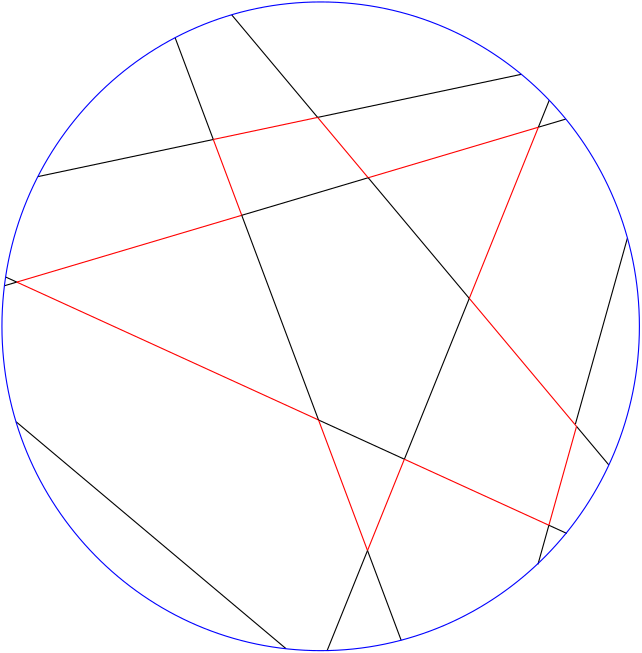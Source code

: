 <?xml version="1.0"?>
<!DOCTYPE ipe SYSTEM "ipe.dtd">
<ipe version="70218" creator="Ipe 7.2.18">
<info created="D:20200620105245" modified="D:20200821145748"/>
<ipestyle name="basic">
<symbol name="arrow/arc(spx)">
<path stroke="sym-stroke" fill="sym-stroke" pen="sym-pen">
0 0 m
-1 0.333 l
-1 -0.333 l
h
</path>
</symbol>
<symbol name="arrow/farc(spx)">
<path stroke="sym-stroke" fill="white" pen="sym-pen">
0 0 m
-1 0.333 l
-1 -0.333 l
h
</path>
</symbol>
<symbol name="arrow/ptarc(spx)">
<path stroke="sym-stroke" fill="sym-stroke" pen="sym-pen">
0 0 m
-1 0.333 l
-0.8 0 l
-1 -0.333 l
h
</path>
</symbol>
<symbol name="arrow/fptarc(spx)">
<path stroke="sym-stroke" fill="white" pen="sym-pen">
0 0 m
-1 0.333 l
-0.8 0 l
-1 -0.333 l
h
</path>
</symbol>
<symbol name="mark/circle(sx)" transformations="translations">
<path fill="sym-stroke">
0.6 0 0 0.6 0 0 e
0.4 0 0 0.4 0 0 e
</path>
</symbol>
<symbol name="mark/disk(sx)" transformations="translations">
<path fill="sym-stroke">
0.6 0 0 0.6 0 0 e
</path>
</symbol>
<symbol name="mark/fdisk(sfx)" transformations="translations">
<group>
<path fill="sym-fill">
0.5 0 0 0.5 0 0 e
</path>
<path fill="sym-stroke" fillrule="eofill">
0.6 0 0 0.6 0 0 e
0.4 0 0 0.4 0 0 e
</path>
</group>
</symbol>
<symbol name="mark/box(sx)" transformations="translations">
<path fill="sym-stroke" fillrule="eofill">
-0.6 -0.6 m
0.6 -0.6 l
0.6 0.6 l
-0.6 0.6 l
h
-0.4 -0.4 m
0.4 -0.4 l
0.4 0.4 l
-0.4 0.4 l
h
</path>
</symbol>
<symbol name="mark/square(sx)" transformations="translations">
<path fill="sym-stroke">
-0.6 -0.6 m
0.6 -0.6 l
0.6 0.6 l
-0.6 0.6 l
h
</path>
</symbol>
<symbol name="mark/fsquare(sfx)" transformations="translations">
<group>
<path fill="sym-fill">
-0.5 -0.5 m
0.5 -0.5 l
0.5 0.5 l
-0.5 0.5 l
h
</path>
<path fill="sym-stroke" fillrule="eofill">
-0.6 -0.6 m
0.6 -0.6 l
0.6 0.6 l
-0.6 0.6 l
h
-0.4 -0.4 m
0.4 -0.4 l
0.4 0.4 l
-0.4 0.4 l
h
</path>
</group>
</symbol>
<symbol name="mark/cross(sx)" transformations="translations">
<group>
<path fill="sym-stroke">
-0.43 -0.57 m
0.57 0.43 l
0.43 0.57 l
-0.57 -0.43 l
h
</path>
<path fill="sym-stroke">
-0.43 0.57 m
0.57 -0.43 l
0.43 -0.57 l
-0.57 0.43 l
h
</path>
</group>
</symbol>
<symbol name="arrow/fnormal(spx)">
<path stroke="sym-stroke" fill="white" pen="sym-pen">
0 0 m
-1 0.333 l
-1 -0.333 l
h
</path>
</symbol>
<symbol name="arrow/pointed(spx)">
<path stroke="sym-stroke" fill="sym-stroke" pen="sym-pen">
0 0 m
-1 0.333 l
-0.8 0 l
-1 -0.333 l
h
</path>
</symbol>
<symbol name="arrow/fpointed(spx)">
<path stroke="sym-stroke" fill="white" pen="sym-pen">
0 0 m
-1 0.333 l
-0.8 0 l
-1 -0.333 l
h
</path>
</symbol>
<symbol name="arrow/linear(spx)">
<path stroke="sym-stroke" pen="sym-pen">
-1 0.333 m
0 0 l
-1 -0.333 l
</path>
</symbol>
<symbol name="arrow/fdouble(spx)">
<path stroke="sym-stroke" fill="white" pen="sym-pen">
0 0 m
-1 0.333 l
-1 -0.333 l
h
-1 0 m
-2 0.333 l
-2 -0.333 l
h
</path>
</symbol>
<symbol name="arrow/double(spx)">
<path stroke="sym-stroke" fill="sym-stroke" pen="sym-pen">
0 0 m
-1 0.333 l
-1 -0.333 l
h
-1 0 m
-2 0.333 l
-2 -0.333 l
h
</path>
</symbol>
<pen name="heavier" value="0.8"/>
<pen name="fat" value="1.2"/>
<pen name="ultrafat" value="2"/>
<symbolsize name="large" value="5"/>
<symbolsize name="small" value="2"/>
<symbolsize name="tiny" value="1.1"/>
<arrowsize name="large" value="10"/>
<arrowsize name="small" value="5"/>
<arrowsize name="tiny" value="3"/>
<color name="red" value="1 0 0"/>
<color name="blue" value="0 0 1"/>
<color name="green" value="0 1 0"/>
<color name="yellow" value="1 1 0"/>
<color name="orange" value="1 0.647 0"/>
<color name="gold" value="1 0.843 0"/>
<color name="purple" value="0.627 0.125 0.941"/>
<color name="gray" value="0.745"/>
<color name="brown" value="0.647 0.165 0.165"/>
<color name="navy" value="0 0 0.502"/>
<color name="pink" value="1 0.753 0.796"/>
<color name="seagreen" value="0.18 0.545 0.341"/>
<color name="turquoise" value="0.251 0.878 0.816"/>
<color name="violet" value="0.933 0.51 0.933"/>
<color name="darkblue" value="0 0 0.545"/>
<color name="darkcyan" value="0 0.545 0.545"/>
<color name="darkgray" value="0.663"/>
<color name="darkgreen" value="0 0.392 0"/>
<color name="darkmagenta" value="0.545 0 0.545"/>
<color name="darkorange" value="1 0.549 0"/>
<color name="darkred" value="0.545 0 0"/>
<color name="lightblue" value="0.678 0.847 0.902"/>
<color name="lightcyan" value="0.878 1 1"/>
<color name="lightgray" value="0.827"/>
<color name="lightgreen" value="0.565 0.933 0.565"/>
<color name="lightyellow" value="1 1 0.878"/>
<dashstyle name="dotted" value="[1 3] 0"/>
<dashstyle name="dashed" value="[4] 0"/>
<dashstyle name="dash dotted" value="[4 2 1 2] 0"/>
<dashstyle name="dash dot dotted" value="[4 2 1 2 1 2] 0"/>
<textsize name="large" value="\large"/>
<textsize name="small" value="\small"/>
<textsize name="tiny" value="\tiny"/>
<textsize name="Large" value="\Large"/>
<textsize name="LARGE" value="\LARGE"/>
<textsize name="huge" value="\huge"/>
<textsize name="Huge" value="\Huge"/>
<textsize name="footnote" value="\footnotesize"/>
<textstyle name="center" begin="\begin{center}" end="\end{center}"/>
<textstyle name="itemize" begin="\begin{itemize}" end="\end{itemize}"/>
<textstyle name="item" begin="\begin{itemize}\item{}" end="\end{itemize}"/>
<gridsize name="4 pts" value="4"/>
<gridsize name="8 pts (~3 mm)" value="8"/>
<gridsize name="16 pts (~6 mm)" value="16"/>
<gridsize name="32 pts (~12 mm)" value="32"/>
<gridsize name="10 pts (~3.5 mm)" value="10"/>
<gridsize name="20 pts (~7 mm)" value="20"/>
<gridsize name="14 pts (~5 mm)" value="14"/>
<gridsize name="28 pts (~10 mm)" value="28"/>
<gridsize name="56 pts (~20 mm)" value="56"/>
<anglesize name="90 deg" value="90"/>
<anglesize name="60 deg" value="60"/>
<anglesize name="45 deg" value="45"/>
<anglesize name="30 deg" value="30"/>
<anglesize name="22.5 deg" value="22.5"/>
<tiling name="falling" angle="-60" step="4" width="1"/>
<tiling name="rising" angle="30" step="4" width="1"/>
</ipestyle>
<page>
<layer name="alpha"/>
<layer name="beta"/>
<view layers="alpha beta" active="beta"/>
<path layer="beta" matrix="0.644608 0 0 0.644608 -10.6852 28.311" stroke="black">
-128 58.9404 m
-30.066 79.6613 l
</path>
<path stroke="red">
-30.066 79.6613 m
7.49149 87.6078 l
</path>
<path matrix="0.829151 0 0 0.829151 1.27991 14.9677" stroke="black">
7.49149 87.6078 m
95.9405 106.322 l
</path>
<path matrix="0.162705 0 0 0.162705 -84.4244 23.711" stroke="black">
-128 20.2512 m
-100.83 28.3186 l
</path>
<path stroke="red">
-100.83 28.3186 m
-19.8276 52.3703 l
</path>
<path stroke="black">
-19.8276 52.3703 m
25.6918 65.8861 l
</path>
<path stroke="red">
25.6918 65.8861 m
86.9631 84.0791 l
</path>
<path matrix="0.240991 0 0 0.240991 66.0058 63.8168" stroke="black">
86.9631 84.0791 m
128 96.264 l
</path>
<path matrix="0.717961 0 0 0.717961 -9.17261 -22.4442" stroke="black">
-128 0.67909 m
7.37413 -113.115 l
</path>
<path matrix="0.146845 0 0 0.146845 -86.0236 24.1601" stroke="black">
-128 40.7337 m
-100.83 28.3186 l
</path>
<path stroke="red">
-100.83 28.3186 m
7.82119 -21.329 l
</path>
<path stroke="black">
7.82119 -21.329 m
38.7212 -35.4486 l
</path>
<path stroke="red">
38.7212 -35.4486 m
90.7467 -59.2213 l
</path>
<path matrix="0.173151 0 0 0.173151 75.0338 -48.9671" stroke="black">
90.7467 -59.2213 m
128 -76.244 l
</path>
<path matrix="0.757657 0 0 0.757657 -7.28628 19.3053" stroke="black">
-48.2005 128 m
-30.066 79.6613 l
</path>
<path stroke="red">
-30.066 79.6613 m
-19.8276 52.3703 l
</path>
<path stroke="black">
-19.8276 52.3703 m
7.82119 -21.329 l
</path>
<path stroke="red">
7.82119 -21.329 m
25.4521 -68.3251 l
</path>
<path matrix="0.541464 0 0 0.541464 11.6707 -31.3295" stroke="black">
25.4521 -68.3251 m
47.8395 -128 l
</path>
<path matrix="0.914042 0 0 0.914042 0.643955 7.53061" stroke="black">
-26.3526 128 m
7.49149 87.6078 l
</path>
<path stroke="red">
7.49149 87.6078 m
25.6918 65.8861 l
</path>
<path stroke="black">
25.6918 65.8861 m
62.0883 22.4476 l
</path>
<path stroke="red">
62.0883 22.4476 m
100.701 -23.6355 l
</path>
<path matrix="0.425741 0 0 0.425741 57.8284 -13.5729" stroke="black">
100.701 -23.6355 m
128 -56.2167 l
</path>
<path matrix="0.436135 0 0 0.436135 49.0354 47.4092" stroke="black">
95.9405 106.322 m
86.9631 84.0791 l
</path>
<path stroke="red">
86.9631 84.0791 m
62.0883 22.4476 l
</path>
<path stroke="black">
62.0883 22.4476 m
38.7212 -35.4486 l
</path>
<path stroke="red">
38.7212 -35.4486 m
25.4521 -68.3251 l
</path>
<path matrix="0.804196 0 0 0.804196 4.98363 -13.3783" stroke="black">
25.4521 -68.3251 m
7.37413 -113.115 l
</path>
<path matrix="0.685969 0 0 0.685969 31.2087 -6.59307" stroke="black">
128 73.9608 m
100.701 -23.6355 l
</path>
<path stroke="red">
100.701 -23.6355 m
90.7467 -59.2213 l
</path>
<path matrix="0.204869 0 0 0.204869 72.1555 -47.0887" stroke="black">
90.7467 -59.2213 m
71.5081 -128 l
</path>
<path matrix="1.02427 0 0 1.04236 25.8745 -15.819" stroke="blue">
112.023 0 0 112.023 -16.8744 27.0749 e
</path>
</page>
</ipe>
